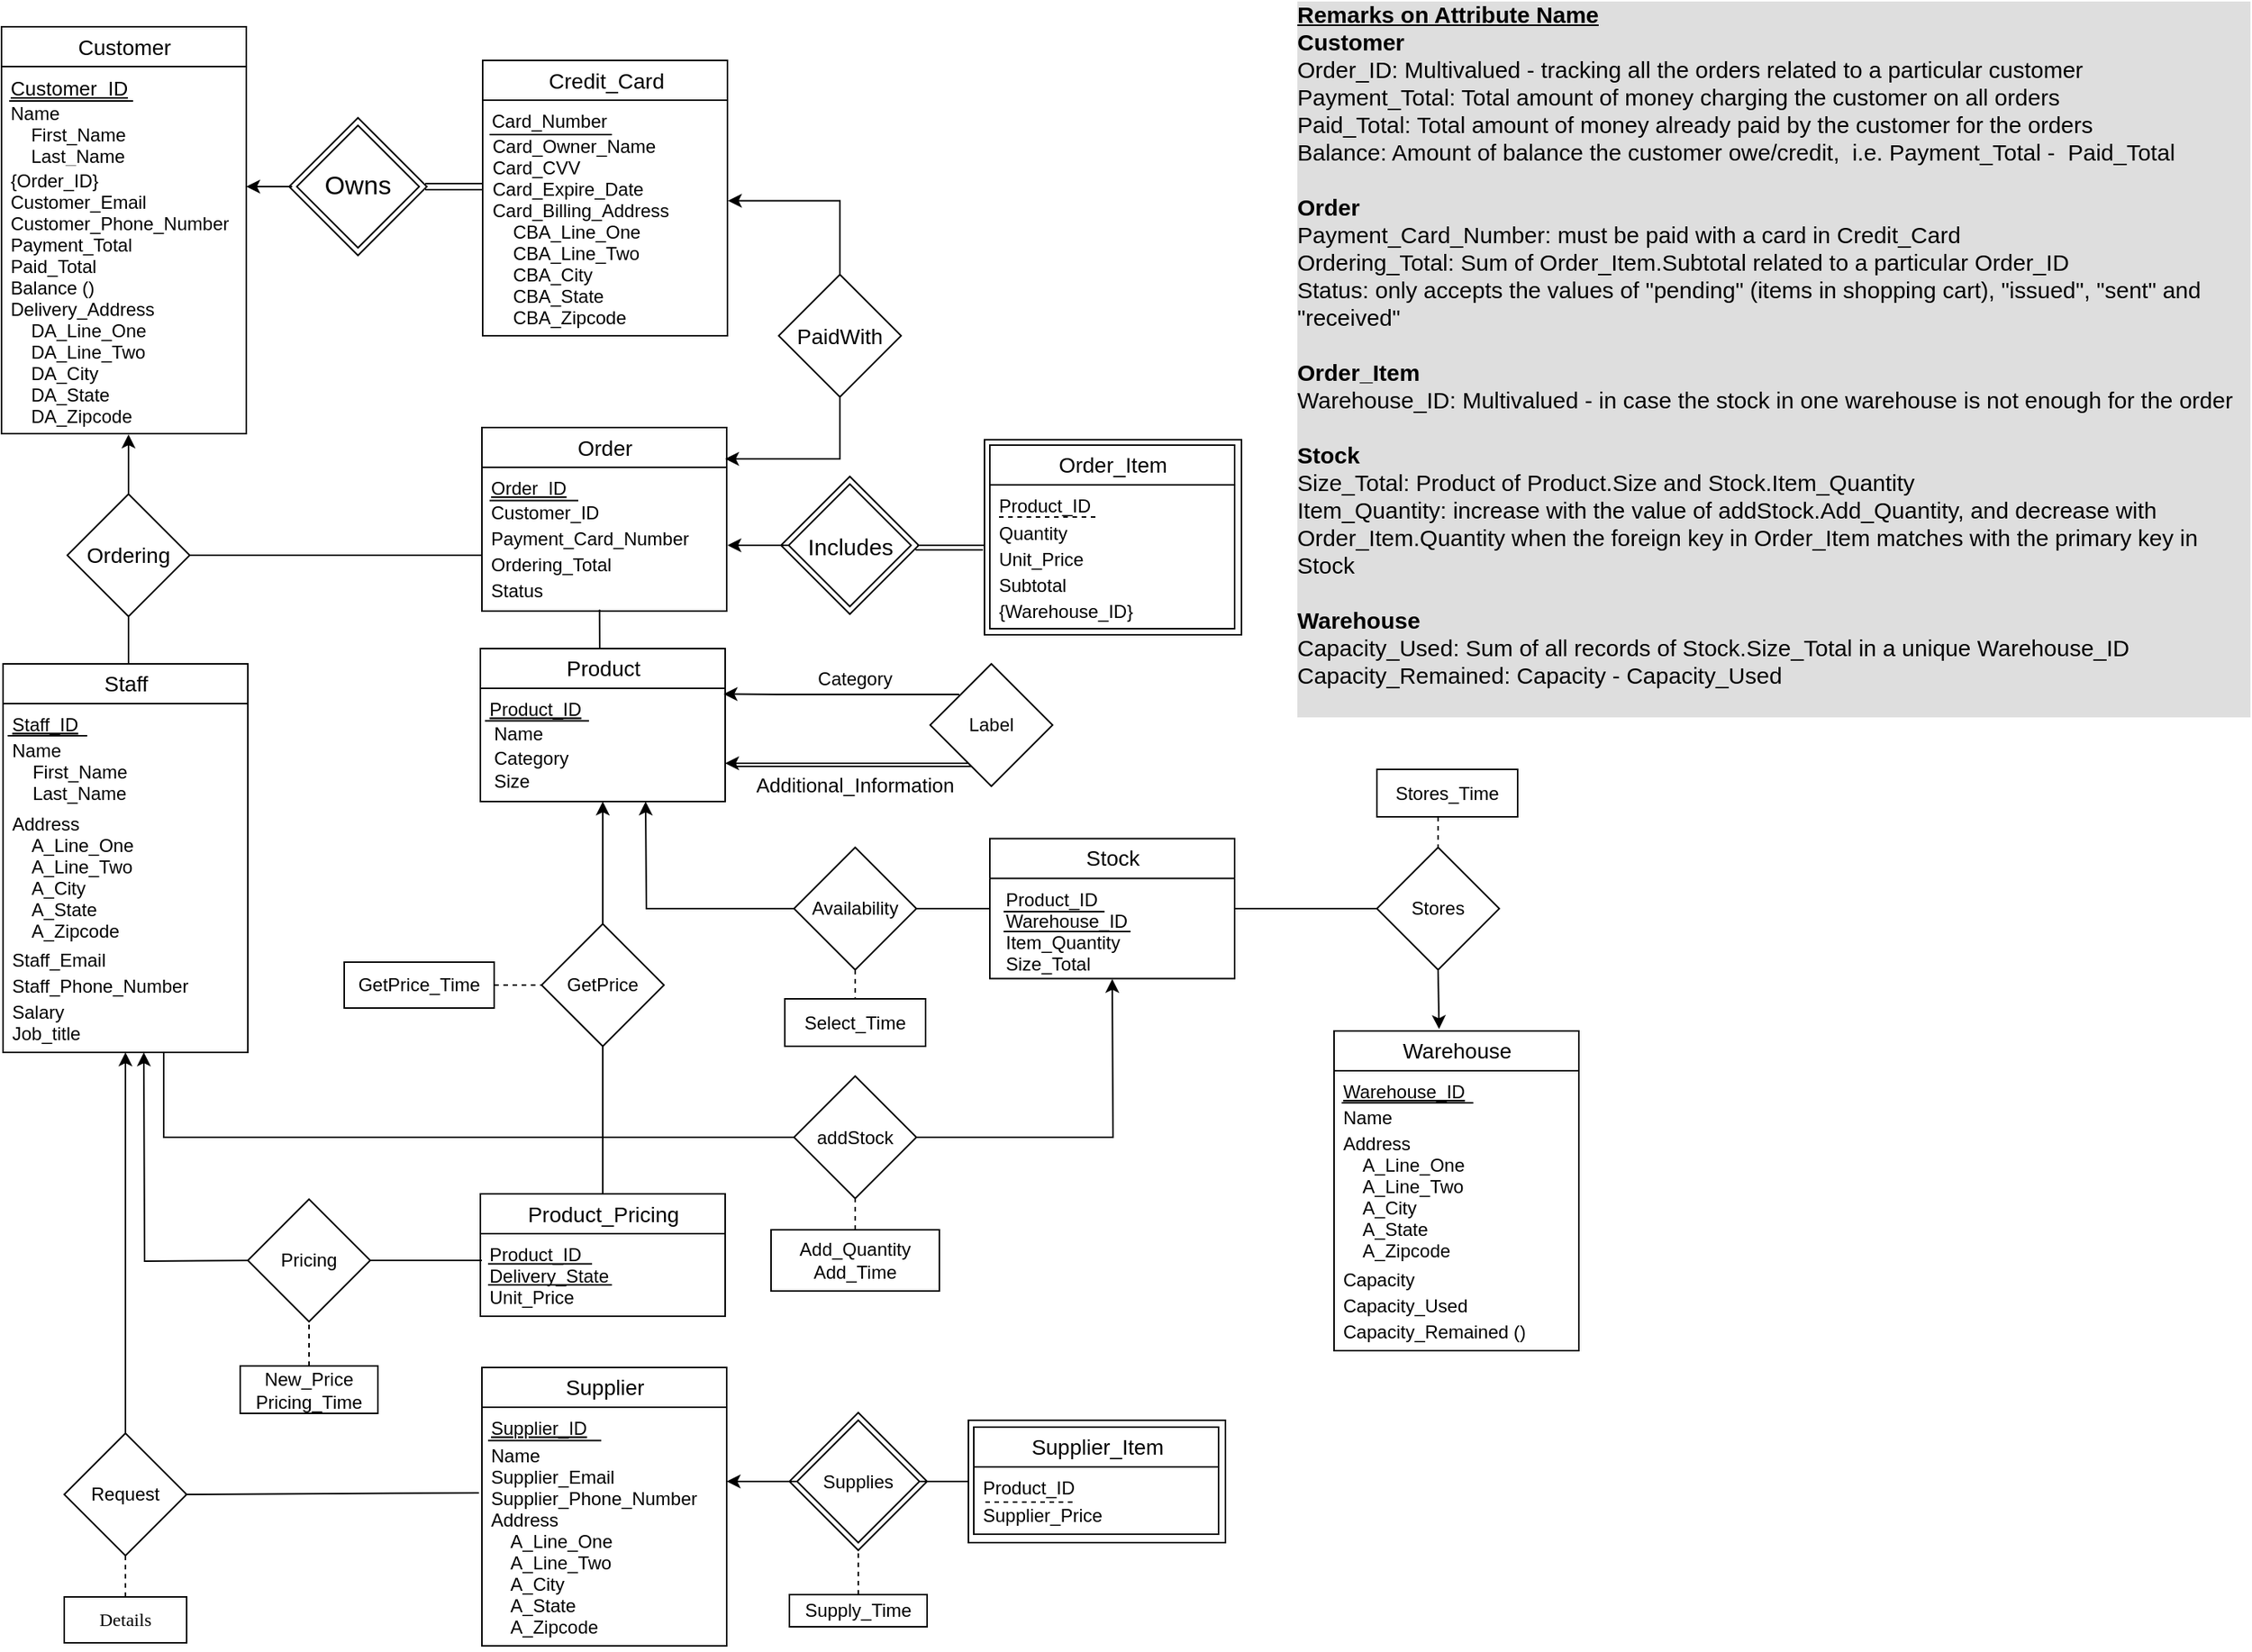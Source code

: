 <mxfile version="13.1.8" type="device"><diagram id="dsKVr5tf_cZGVUpMoiFe" name="Page-1"><mxGraphModel dx="853" dy="544" grid="1" gridSize="10" guides="1" tooltips="1" connect="1" arrows="1" fold="1" page="1" pageScale="1" pageWidth="827" pageHeight="1169" math="0" shadow="0"><root><mxCell id="8yMp3e6kBateNFP0PvqR-0"/><mxCell id="8yMp3e6kBateNFP0PvqR-1" parent="8yMp3e6kBateNFP0PvqR-0"/><mxCell id="K7BHNKGHmMoZmcHDRNSR-34" value="" style="edgeStyle=orthogonalEdgeStyle;rounded=0;orthogonalLoop=1;jettySize=auto;html=1;startArrow=none;startFill=0;endArrow=none;endFill=0;fontSize=13;fontColor=#000000;" parent="8yMp3e6kBateNFP0PvqR-1" source="WRQ4lNMP2vpnJhaoZGz1-60" target="WRQ4lNMP2vpnJhaoZGz1-59" edge="1"><mxGeometry relative="1" as="geometry"/></mxCell><mxCell id="98txHaTrjVdRc5BkQR00-5" style="edgeStyle=orthogonalEdgeStyle;rounded=0;orthogonalLoop=1;jettySize=auto;html=1;exitX=0;exitY=0.5;exitDx=0;exitDy=0;endArrow=classic;endFill=1;" parent="8yMp3e6kBateNFP0PvqR-1" source="WRQ4lNMP2vpnJhaoZGz1-59" edge="1"><mxGeometry relative="1" as="geometry"><mxPoint x="478" y="540" as="targetPoint"/></mxGeometry></mxCell><mxCell id="WRQ4lNMP2vpnJhaoZGz1-46" value="" style="rhombus;whiteSpace=wrap;html=1;" parent="8yMp3e6kBateNFP0PvqR-1" vertex="1"><mxGeometry x="566.5" y="327.5" width="90" height="90" as="geometry"/></mxCell><mxCell id="J3QDzepKnIw4Qtp_B2LZ-5" value="" style="rhombus;whiteSpace=wrap;html=1;" parent="8yMp3e6kBateNFP0PvqR-1" vertex="1"><mxGeometry x="245" y="93" width="90" height="90" as="geometry"/></mxCell><mxCell id="J3QDzepKnIw4Qtp_B2LZ-2" value="" style="edgeStyle=orthogonalEdgeStyle;rounded=0;orthogonalLoop=1;jettySize=auto;html=1;endArrow=none;endFill=0;entryX=1;entryY=0.5;entryDx=0;entryDy=0;shape=link;" parent="8yMp3e6kBateNFP0PvqR-1" edge="1"><mxGeometry relative="1" as="geometry"><mxPoint x="371" y="138" as="sourcePoint"/><mxPoint x="334" y="138" as="targetPoint"/></mxGeometry></mxCell><mxCell id="98txHaTrjVdRc5BkQR00-2" style="edgeStyle=orthogonalEdgeStyle;rounded=0;orthogonalLoop=1;jettySize=auto;html=1;exitX=0;exitY=0.5;exitDx=0;exitDy=0;" parent="8yMp3e6kBateNFP0PvqR-1" edge="1"><mxGeometry relative="1" as="geometry"><mxPoint x="217" y="138" as="targetPoint"/><mxPoint x="247" y="138" as="sourcePoint"/></mxGeometry></mxCell><mxCell id="J3QDzepKnIw4Qtp_B2LZ-3" value="&lt;font style=&quot;font-size: 17px&quot;&gt;Owns&lt;/font&gt;" style="rhombus;whiteSpace=wrap;html=1;" parent="8yMp3e6kBateNFP0PvqR-1" vertex="1"><mxGeometry x="250" y="98" width="80" height="80" as="geometry"/></mxCell><mxCell id="WRQ4lNMP2vpnJhaoZGz1-18" value="Order" style="swimlane;fontStyle=0;childLayout=stackLayout;horizontal=1;startSize=26;horizontalStack=0;resizeParent=1;resizeParentMax=0;resizeLast=0;collapsible=1;marginBottom=0;align=center;fontSize=14;rounded=0;shadow=0;comic=0;strokeWidth=1;html=1;" parent="8yMp3e6kBateNFP0PvqR-1" vertex="1"><mxGeometry x="371" y="295.5" width="160" height="120" as="geometry"><mxRectangle x="380" y="20" width="110" height="26" as="alternateBounds"/></mxGeometry></mxCell><mxCell id="WRQ4lNMP2vpnJhaoZGz1-19" value="Order_ID" style="text;strokeColor=none;fillColor=none;spacingLeft=4;spacingRight=4;overflow=hidden;rotatable=0;points=[[0,0.5],[1,0.5]];portConstraint=eastwest;fontSize=12;fontStyle=4" parent="WRQ4lNMP2vpnJhaoZGz1-18" vertex="1"><mxGeometry y="26" width="160" height="16" as="geometry"/></mxCell><mxCell id="WRQ4lNMP2vpnJhaoZGz1-21" value="Customer_ID" style="text;strokeColor=none;fillColor=none;spacingLeft=4;spacingRight=4;overflow=hidden;rotatable=0;points=[[0,0.5],[1,0.5]];portConstraint=eastwest;fontSize=12;" parent="WRQ4lNMP2vpnJhaoZGz1-18" vertex="1"><mxGeometry y="42" width="160" height="17" as="geometry"/></mxCell><mxCell id="K7BHNKGHmMoZmcHDRNSR-96" value="" style="endArrow=none;html=1;" parent="WRQ4lNMP2vpnJhaoZGz1-18" edge="1"><mxGeometry width="50" height="50" relative="1" as="geometry"><mxPoint x="5" y="47.79" as="sourcePoint"/><mxPoint x="63" y="47.79" as="targetPoint"/></mxGeometry></mxCell><mxCell id="WRQ4lNMP2vpnJhaoZGz1-22" value="Payment_Card_Number" style="text;strokeColor=none;fillColor=none;spacingLeft=4;spacingRight=4;overflow=hidden;rotatable=0;points=[[0,0.5],[1,0.5]];portConstraint=eastwest;fontSize=12;" parent="WRQ4lNMP2vpnJhaoZGz1-18" vertex="1"><mxGeometry y="59" width="160" height="17" as="geometry"/></mxCell><mxCell id="WRQ4lNMP2vpnJhaoZGz1-23" value="Ordering_Total" style="text;strokeColor=none;fillColor=none;spacingLeft=4;spacingRight=4;overflow=hidden;rotatable=0;points=[[0,0.5],[1,0.5]];portConstraint=eastwest;fontSize=12;" parent="WRQ4lNMP2vpnJhaoZGz1-18" vertex="1"><mxGeometry y="76" width="160" height="17" as="geometry"/></mxCell><mxCell id="WRQ4lNMP2vpnJhaoZGz1-35" value="Status" style="text;strokeColor=none;fillColor=none;spacingLeft=4;spacingRight=4;overflow=hidden;rotatable=0;points=[[0,0.5],[1,0.5]];portConstraint=eastwest;fontSize=12;" parent="WRQ4lNMP2vpnJhaoZGz1-18" vertex="1"><mxGeometry y="93" width="160" height="27" as="geometry"/></mxCell><mxCell id="WRQ4lNMP2vpnJhaoZGz1-36" value="" style="whiteSpace=wrap;html=1;rounded=0;shadow=0;comic=0;strokeWidth=1;fontFamily=Verdana;align=left;" parent="8yMp3e6kBateNFP0PvqR-1" vertex="1"><mxGeometry x="699.5" y="303.5" width="168" height="127.5" as="geometry"/></mxCell><mxCell id="WRQ4lNMP2vpnJhaoZGz1-37" value="" style="edgeStyle=orthogonalEdgeStyle;rounded=0;orthogonalLoop=1;jettySize=auto;html=1;endArrow=none;endFill=0;entryX=1;entryY=0.5;entryDx=0;entryDy=0;" parent="8yMp3e6kBateNFP0PvqR-1" edge="1"><mxGeometry relative="1" as="geometry"><mxPoint x="699.5" y="372.5" as="sourcePoint"/><mxPoint x="655.5" y="372.5" as="targetPoint"/></mxGeometry></mxCell><mxCell id="WRQ4lNMP2vpnJhaoZGz1-44" value="" style="edgeStyle=orthogonalEdgeStyle;rounded=0;orthogonalLoop=1;jettySize=auto;html=1;endArrow=classic;endFill=1;" parent="8yMp3e6kBateNFP0PvqR-1" source="WRQ4lNMP2vpnJhaoZGz1-45" edge="1"><mxGeometry relative="1" as="geometry"><mxPoint x="531.5" y="372.5" as="targetPoint"/><Array as="points"><mxPoint x="541.5" y="372.5"/><mxPoint x="541.5" y="372.5"/></Array></mxGeometry></mxCell><mxCell id="WRQ4lNMP2vpnJhaoZGz1-45" value="&lt;font style=&quot;font-size: 15px&quot;&gt;Includes&lt;/font&gt;" style="rhombus;whiteSpace=wrap;html=1;" parent="8yMp3e6kBateNFP0PvqR-1" vertex="1"><mxGeometry x="571.5" y="332.5" width="80" height="80" as="geometry"/></mxCell><mxCell id="WRQ4lNMP2vpnJhaoZGz1-38" value="Order_Item" style="swimlane;fontStyle=0;childLayout=stackLayout;horizontal=1;startSize=26;horizontalStack=0;resizeParent=1;resizeParentMax=0;resizeLast=0;collapsible=1;marginBottom=0;align=center;fontSize=14;rounded=0;shadow=0;comic=0;strokeWidth=1;html=1;" parent="8yMp3e6kBateNFP0PvqR-1" vertex="1"><mxGeometry x="703" y="307" width="160" height="120" as="geometry"><mxRectangle x="380" y="20" width="110" height="26" as="alternateBounds"/></mxGeometry></mxCell><mxCell id="WRQ4lNMP2vpnJhaoZGz1-39" value="Product_ID" style="text;strokeColor=none;fillColor=none;spacingLeft=4;spacingRight=4;overflow=hidden;rotatable=0;points=[[0,0.5],[1,0.5]];portConstraint=eastwest;fontSize=12;" parent="WRQ4lNMP2vpnJhaoZGz1-38" vertex="1"><mxGeometry y="26" width="160" height="18" as="geometry"/></mxCell><mxCell id="WRQ4lNMP2vpnJhaoZGz1-40" value="" style="endArrow=none;dashed=1;html=1;" parent="WRQ4lNMP2vpnJhaoZGz1-38" edge="1"><mxGeometry width="50" height="50" relative="1" as="geometry"><mxPoint x="6" y="47" as="sourcePoint"/><mxPoint x="71" y="47" as="targetPoint"/></mxGeometry></mxCell><mxCell id="WRQ4lNMP2vpnJhaoZGz1-41" value="Quantity" style="text;strokeColor=none;fillColor=none;spacingLeft=4;spacingRight=4;overflow=hidden;rotatable=0;points=[[0,0.5],[1,0.5]];portConstraint=eastwest;fontSize=12;" parent="WRQ4lNMP2vpnJhaoZGz1-38" vertex="1"><mxGeometry y="44" width="160" height="17" as="geometry"/></mxCell><mxCell id="WRQ4lNMP2vpnJhaoZGz1-42" value="Unit_Price" style="text;strokeColor=none;fillColor=none;spacingLeft=4;spacingRight=4;overflow=hidden;rotatable=0;points=[[0,0.5],[1,0.5]];portConstraint=eastwest;fontSize=12;" parent="WRQ4lNMP2vpnJhaoZGz1-38" vertex="1"><mxGeometry y="61" width="160" height="17" as="geometry"/></mxCell><mxCell id="WRQ4lNMP2vpnJhaoZGz1-47" value="Subtotal" style="text;strokeColor=none;fillColor=none;spacingLeft=4;spacingRight=4;overflow=hidden;rotatable=0;points=[[0,0.5],[1,0.5]];portConstraint=eastwest;fontSize=12;" parent="WRQ4lNMP2vpnJhaoZGz1-38" vertex="1"><mxGeometry y="78" width="160" height="17" as="geometry"/></mxCell><mxCell id="WRQ4lNMP2vpnJhaoZGz1-43" value="{Warehouse_ID}&#10;" style="text;strokeColor=none;fillColor=none;spacingLeft=4;spacingRight=4;overflow=hidden;rotatable=0;points=[[0,0.5],[1,0.5]];portConstraint=eastwest;fontSize=12;" parent="WRQ4lNMP2vpnJhaoZGz1-38" vertex="1"><mxGeometry y="95" width="160" height="25" as="geometry"/></mxCell><mxCell id="98txHaTrjVdRc5BkQR00-28" style="edgeStyle=orthogonalEdgeStyle;rounded=0;orthogonalLoop=1;jettySize=auto;html=1;exitX=0.5;exitY=1;exitDx=0;exitDy=0;entryX=0.5;entryY=0;entryDx=0;entryDy=0;dashed=1;startArrow=none;startFill=0;endArrow=none;endFill=0;" parent="8yMp3e6kBateNFP0PvqR-1" source="WRQ4lNMP2vpnJhaoZGz1-59" target="98txHaTrjVdRc5BkQR00-27" edge="1"><mxGeometry relative="1" as="geometry"/></mxCell><mxCell id="WRQ4lNMP2vpnJhaoZGz1-59" value="Availability" style="rhombus;whiteSpace=wrap;html=1;" parent="8yMp3e6kBateNFP0PvqR-1" vertex="1"><mxGeometry x="575" y="570" width="80" height="80" as="geometry"/></mxCell><mxCell id="98txHaTrjVdRc5BkQR00-19" style="edgeStyle=orthogonalEdgeStyle;rounded=0;orthogonalLoop=1;jettySize=auto;html=1;exitX=0.5;exitY=1;exitDx=0;exitDy=0;entryX=0.429;entryY=-0.006;entryDx=0;entryDy=0;entryPerimeter=0;startArrow=none;startFill=0;endArrow=classic;endFill=1;" parent="8yMp3e6kBateNFP0PvqR-1" source="WRQ4lNMP2vpnJhaoZGz1-78" target="WRQ4lNMP2vpnJhaoZGz1-68" edge="1"><mxGeometry relative="1" as="geometry"/></mxCell><mxCell id="WRQ4lNMP2vpnJhaoZGz1-78" value="Stores" style="rhombus;whiteSpace=wrap;html=1;" parent="8yMp3e6kBateNFP0PvqR-1" vertex="1"><mxGeometry x="956" y="570" width="80" height="80" as="geometry"/></mxCell><mxCell id="J3QDzepKnIw4Qtp_B2LZ-12" value="Customer" style="swimlane;fontStyle=0;childLayout=stackLayout;horizontal=1;startSize=26;horizontalStack=0;resizeParent=1;resizeParentMax=0;resizeLast=0;collapsible=1;marginBottom=0;align=center;fontSize=14;rounded=0;shadow=0;comic=0;strokeWidth=1;html=1;" parent="8yMp3e6kBateNFP0PvqR-1" vertex="1"><mxGeometry x="57" y="33.5" width="160" height="266" as="geometry"/></mxCell><mxCell id="J3QDzepKnIw4Qtp_B2LZ-13" value="Customer_ID" style="text;strokeColor=none;fillColor=none;spacingLeft=4;spacingRight=4;overflow=hidden;rotatable=0;points=[[0,0.5],[1,0.5]];portConstraint=eastwest;fontSize=13;fontStyle=4" parent="J3QDzepKnIw4Qtp_B2LZ-12" vertex="1"><mxGeometry y="26" width="160" height="17" as="geometry"/></mxCell><mxCell id="K7BHNKGHmMoZmcHDRNSR-91" value="" style="endArrow=none;html=1;" parent="J3QDzepKnIw4Qtp_B2LZ-12" edge="1"><mxGeometry width="50" height="50" relative="1" as="geometry"><mxPoint x="5" y="48.5" as="sourcePoint"/><mxPoint x="86" y="48.5" as="targetPoint"/></mxGeometry></mxCell><mxCell id="J3QDzepKnIw4Qtp_B2LZ-14" value="Name&#10;    First_Name&#10;    Last_Name&#10;" style="text;strokeColor=none;fillColor=none;spacingLeft=4;spacingRight=4;overflow=hidden;rotatable=0;points=[[0,0.5],[1,0.5]];portConstraint=eastwest;fontSize=12;" parent="J3QDzepKnIw4Qtp_B2LZ-12" vertex="1"><mxGeometry y="43" width="160" height="44" as="geometry"/></mxCell><mxCell id="WRQ4lNMP2vpnJhaoZGz1-33" value="{Order_ID}&#10;Customer_Email&#10;Customer_Phone_Number&#10;Payment_Total&#10;Paid_Total&#10;Balance ()&#10;Delivery_Address&#10;    DA_Line_One&#10;    DA_Line_Two&#10;    DA_City&#10;    DA_State&#10;    DA_Zipcode" style="text;strokeColor=none;fillColor=none;spacingLeft=4;spacingRight=4;overflow=hidden;rotatable=0;points=[[0,0.5],[1,0.5]];portConstraint=eastwest;fontSize=12;" parent="J3QDzepKnIw4Qtp_B2LZ-12" vertex="1"><mxGeometry y="87" width="160" height="179" as="geometry"/></mxCell><mxCell id="WRQ4lNMP2vpnJhaoZGz1-0" value="Credit_Card" style="swimlane;fontStyle=0;childLayout=stackLayout;horizontal=1;startSize=26;horizontalStack=0;resizeParent=1;resizeParentMax=0;resizeLast=0;collapsible=1;marginBottom=0;align=center;fontSize=14;rounded=0;shadow=0;comic=0;strokeWidth=1;html=1;" parent="8yMp3e6kBateNFP0PvqR-1" vertex="1"><mxGeometry x="371.5" y="55.5" width="160" height="180" as="geometry"><mxRectangle x="380" y="20" width="110" height="26" as="alternateBounds"/></mxGeometry></mxCell><mxCell id="WRQ4lNMP2vpnJhaoZGz1-1" value="Card_Number" style="text;strokeColor=none;fillColor=none;spacingLeft=4;spacingRight=4;overflow=hidden;rotatable=0;points=[[0,0.5],[1,0.5]];portConstraint=eastwest;fontSize=12;" parent="WRQ4lNMP2vpnJhaoZGz1-0" vertex="1"><mxGeometry y="26" width="160" height="154" as="geometry"/></mxCell><mxCell id="WRQ4lNMP2vpnJhaoZGz1-86" value="" style="rhombus;whiteSpace=wrap;html=1;" parent="8yMp3e6kBateNFP0PvqR-1" vertex="1"><mxGeometry x="572" y="939.5" width="90" height="90" as="geometry"/></mxCell><mxCell id="WRQ4lNMP2vpnJhaoZGz1-87" value="" style="whiteSpace=wrap;html=1;rounded=0;shadow=0;comic=0;strokeWidth=1;fontFamily=Verdana;align=left;" parent="8yMp3e6kBateNFP0PvqR-1" vertex="1"><mxGeometry x="689" y="944.5" width="168" height="80" as="geometry"/></mxCell><mxCell id="WRQ4lNMP2vpnJhaoZGz1-89" value="" style="edgeStyle=orthogonalEdgeStyle;rounded=0;orthogonalLoop=1;jettySize=auto;html=1;endArrow=classic;endFill=1;" parent="8yMp3e6kBateNFP0PvqR-1" source="WRQ4lNMP2vpnJhaoZGz1-90" edge="1"><mxGeometry relative="1" as="geometry"><mxPoint x="531" y="984.5" as="targetPoint"/><Array as="points"><mxPoint x="541" y="984.5"/><mxPoint x="541" y="984.5"/></Array></mxGeometry></mxCell><mxCell id="K7BHNKGHmMoZmcHDRNSR-73" style="edgeStyle=orthogonalEdgeStyle;rounded=0;orthogonalLoop=1;jettySize=auto;html=1;exitX=1;exitY=0.5;exitDx=0;exitDy=0;entryX=0;entryY=0.5;entryDx=0;entryDy=0;startArrow=none;startFill=0;endArrow=none;endFill=0;fontSize=13;fontColor=#000000;" parent="8yMp3e6kBateNFP0PvqR-1" source="WRQ4lNMP2vpnJhaoZGz1-90" target="WRQ4lNMP2vpnJhaoZGz1-87" edge="1"><mxGeometry relative="1" as="geometry"/></mxCell><mxCell id="WRQ4lNMP2vpnJhaoZGz1-90" value="Supplies" style="rhombus;whiteSpace=wrap;html=1;" parent="8yMp3e6kBateNFP0PvqR-1" vertex="1"><mxGeometry x="577" y="944.5" width="80" height="80" as="geometry"/></mxCell><mxCell id="WRQ4lNMP2vpnJhaoZGz1-80" value="Supplier" style="swimlane;fontStyle=0;childLayout=stackLayout;horizontal=1;startSize=26;horizontalStack=0;resizeParent=1;resizeParentMax=0;resizeLast=0;collapsible=1;marginBottom=0;align=center;fontSize=14;rounded=0;shadow=0;comic=0;strokeWidth=1;html=1;" parent="8yMp3e6kBateNFP0PvqR-1" vertex="1"><mxGeometry x="371" y="910" width="160" height="182" as="geometry"/></mxCell><mxCell id="WRQ4lNMP2vpnJhaoZGz1-81" value="Supplier_ID" style="text;strokeColor=none;fillColor=none;spacingLeft=4;spacingRight=4;overflow=hidden;rotatable=0;points=[[0,0.5],[1,0.5]];portConstraint=eastwest;fontSize=12;fontStyle=4;fontColor=#000000;" parent="WRQ4lNMP2vpnJhaoZGz1-80" vertex="1"><mxGeometry y="26" width="160" height="18" as="geometry"/></mxCell><mxCell id="K7BHNKGHmMoZmcHDRNSR-98" value="" style="endArrow=none;html=1;" parent="WRQ4lNMP2vpnJhaoZGz1-80" edge="1"><mxGeometry width="50" height="50" relative="1" as="geometry"><mxPoint x="4" y="47.79" as="sourcePoint"/><mxPoint x="78" y="47.79" as="targetPoint"/></mxGeometry></mxCell><mxCell id="WRQ4lNMP2vpnJhaoZGz1-82" value="Name" style="text;strokeColor=none;fillColor=none;spacingLeft=4;spacingRight=4;overflow=hidden;rotatable=0;points=[[0,0.5],[1,0.5]];portConstraint=eastwest;fontSize=12;" parent="WRQ4lNMP2vpnJhaoZGz1-80" vertex="1"><mxGeometry y="44" width="160" height="14" as="geometry"/></mxCell><mxCell id="WRQ4lNMP2vpnJhaoZGz1-83" value="Supplier_Email&#10;Supplier_Phone_Number&#10;Address&#10;    A_Line_One&#10;    A_Line_Two&#10;    A_City&#10;    A_State&#10;    A_Zipcode" style="text;strokeColor=none;fillColor=none;spacingLeft=4;spacingRight=4;overflow=hidden;rotatable=0;points=[[0,0.5],[1,0.5]];portConstraint=eastwest;fontSize=12;" parent="WRQ4lNMP2vpnJhaoZGz1-80" vertex="1"><mxGeometry y="58" width="160" height="124" as="geometry"/></mxCell><mxCell id="WRQ4lNMP2vpnJhaoZGz1-113" value="Request" style="rhombus;whiteSpace=wrap;html=1;" parent="8yMp3e6kBateNFP0PvqR-1" vertex="1"><mxGeometry x="98" y="953" width="80" height="80" as="geometry"/></mxCell><mxCell id="WRQ4lNMP2vpnJhaoZGz1-114" value="" style="endArrow=none;dashed=1;html=1;fontFamily=Verdana;exitX=0.5;exitY=0;exitDx=0;exitDy=0;" parent="8yMp3e6kBateNFP0PvqR-1" source="WRQ4lNMP2vpnJhaoZGz1-115" edge="1"><mxGeometry width="50" height="50" relative="1" as="geometry"><mxPoint x="138" y="1070" as="sourcePoint"/><mxPoint x="138" y="1033" as="targetPoint"/></mxGeometry></mxCell><mxCell id="WRQ4lNMP2vpnJhaoZGz1-115" value="Details" style="rounded=0;whiteSpace=wrap;html=1;shadow=0;comic=0;strokeWidth=1;fontFamily=Verdana;align=center;" parent="8yMp3e6kBateNFP0PvqR-1" vertex="1"><mxGeometry x="98" y="1060" width="80" height="30" as="geometry"/></mxCell><mxCell id="WRQ4lNMP2vpnJhaoZGz1-142" value="" style="edgeStyle=orthogonalEdgeStyle;rounded=0;orthogonalLoop=1;jettySize=auto;html=1;startArrow=none;startFill=0;endArrow=none;endFill=0;fontFamily=Verdana;" parent="8yMp3e6kBateNFP0PvqR-1" edge="1"><mxGeometry relative="1" as="geometry"><mxPoint x="448" y="460" as="sourcePoint"/><mxPoint x="447.88" y="414.5" as="targetPoint"/><Array as="points"><mxPoint x="448" y="442"/></Array></mxGeometry></mxCell><mxCell id="WRQ4lNMP2vpnJhaoZGz1-145" value="" style="edgeStyle=orthogonalEdgeStyle;rounded=0;orthogonalLoop=1;jettySize=auto;html=1;endArrow=none;endFill=0;entryX=1;entryY=0.5;entryDx=0;entryDy=0;" parent="8yMp3e6kBateNFP0PvqR-1" edge="1"><mxGeometry relative="1" as="geometry"><mxPoint x="698.5" y="375.5" as="sourcePoint"/><mxPoint x="654.5" y="375.5" as="targetPoint"/></mxGeometry></mxCell><mxCell id="K7BHNKGHmMoZmcHDRNSR-79" style="edgeStyle=orthogonalEdgeStyle;rounded=0;orthogonalLoop=1;jettySize=auto;html=1;exitX=0;exitY=0;exitDx=0;exitDy=0;entryX=1.016;entryY=0.155;entryDx=0;entryDy=0;entryPerimeter=0;startArrow=none;startFill=0;endArrow=classic;endFill=1;fontSize=13;fontColor=#000000;" parent="8yMp3e6kBateNFP0PvqR-1" edge="1"><mxGeometry relative="1" as="geometry"><mxPoint x="683" y="470" as="sourcePoint"/><mxPoint x="529" y="469.72" as="targetPoint"/><Array as="points"><mxPoint x="570" y="470"/><mxPoint x="570" y="470"/></Array></mxGeometry></mxCell><mxCell id="K7BHNKGHmMoZmcHDRNSR-80" style="edgeStyle=orthogonalEdgeStyle;rounded=0;orthogonalLoop=1;jettySize=auto;html=1;exitX=0;exitY=1;exitDx=0;exitDy=0;entryX=1;entryY=0.5;entryDx=0;entryDy=0;startArrow=none;startFill=0;endArrow=classic;endFill=1;fontSize=13;fontColor=#000000;" parent="8yMp3e6kBateNFP0PvqR-1" source="jaxtRB-_NZrLmcpz9Zk0-16" target="K7BHNKGHmMoZmcHDRNSR-55" edge="1"><mxGeometry relative="1" as="geometry"><Array as="points"><mxPoint x="690" y="515"/></Array></mxGeometry></mxCell><mxCell id="9i8of32P8VTuhEcQCgDb-11" style="edgeStyle=orthogonalEdgeStyle;rounded=0;orthogonalLoop=1;jettySize=auto;html=1;exitX=0;exitY=0.5;exitDx=0;exitDy=0;entryX=0.563;entryY=1;entryDx=0;entryDy=0;entryPerimeter=0;endArrow=classic;endFill=1;startArrow=none;startFill=0;" parent="8yMp3e6kBateNFP0PvqR-1" edge="1"><mxGeometry relative="1" as="geometry"><mxPoint x="223.0" y="840" as="sourcePoint"/><mxPoint x="150" y="704" as="targetPoint"/></mxGeometry></mxCell><mxCell id="SBInSRfp2buzQ4nA8DWr-20" value="Pricing" style="rhombus;whiteSpace=wrap;html=1;align=center;" parent="8yMp3e6kBateNFP0PvqR-1" vertex="1"><mxGeometry x="218" y="800" width="80" height="80" as="geometry"/></mxCell><mxCell id="K7BHNKGHmMoZmcHDRNSR-58" style="edgeStyle=orthogonalEdgeStyle;rounded=0;orthogonalLoop=1;jettySize=auto;html=1;exitX=0.5;exitY=0;exitDx=0;exitDy=0;entryX=0.5;entryY=1;entryDx=0;entryDy=0;startArrow=none;startFill=0;endArrow=classic;endFill=1;fontSize=13;fontColor=#000000;" parent="8yMp3e6kBateNFP0PvqR-1" source="SBInSRfp2buzQ4nA8DWr-39" target="K7BHNKGHmMoZmcHDRNSR-55" edge="1"><mxGeometry relative="1" as="geometry"/></mxCell><mxCell id="SBInSRfp2buzQ4nA8DWr-39" value="GetPrice" style="rhombus;whiteSpace=wrap;html=1;align=center;" parent="8yMp3e6kBateNFP0PvqR-1" vertex="1"><mxGeometry x="410" y="620" width="80" height="80" as="geometry"/></mxCell><mxCell id="K7BHNKGHmMoZmcHDRNSR-61" style="edgeStyle=orthogonalEdgeStyle;rounded=0;orthogonalLoop=1;jettySize=auto;html=1;exitX=0.5;exitY=0;exitDx=0;exitDy=0;entryX=0.5;entryY=1;entryDx=0;entryDy=0;startArrow=none;startFill=0;endArrow=none;endFill=0;fontSize=13;fontColor=#000000;" parent="8yMp3e6kBateNFP0PvqR-1" source="SBInSRfp2buzQ4nA8DWr-32" target="SBInSRfp2buzQ4nA8DWr-39" edge="1"><mxGeometry relative="1" as="geometry"/></mxCell><mxCell id="9i8of32P8VTuhEcQCgDb-12" style="edgeStyle=orthogonalEdgeStyle;rounded=0;orthogonalLoop=1;jettySize=auto;html=1;entryX=0.625;entryY=1;entryDx=0;entryDy=0;entryPerimeter=0;endArrow=none;endFill=0;" parent="8yMp3e6kBateNFP0PvqR-1" edge="1"><mxGeometry relative="1" as="geometry"><Array as="points"><mxPoint x="163" y="759"/></Array><mxPoint x="580" y="759.5" as="sourcePoint"/><mxPoint x="163.0" y="704" as="targetPoint"/></mxGeometry></mxCell><mxCell id="K7BHNKGHmMoZmcHDRNSR-63" style="edgeStyle=orthogonalEdgeStyle;rounded=0;orthogonalLoop=1;jettySize=auto;html=1;exitX=1;exitY=0.5;exitDx=0;exitDy=0;startArrow=none;startFill=0;endArrow=classic;endFill=1;fontSize=13;fontColor=#000000;entryX=0.5;entryY=1;entryDx=0;entryDy=0;" parent="8yMp3e6kBateNFP0PvqR-1" source="SBInSRfp2buzQ4nA8DWr-64" edge="1"><mxGeometry relative="1" as="geometry"><mxPoint x="783.0" y="656" as="targetPoint"/></mxGeometry></mxCell><mxCell id="SBInSRfp2buzQ4nA8DWr-64" value="addStock" style="rhombus;whiteSpace=wrap;html=1;align=center;" parent="8yMp3e6kBateNFP0PvqR-1" vertex="1"><mxGeometry x="575" y="719.5" width="80" height="80" as="geometry"/></mxCell><mxCell id="9i8of32P8VTuhEcQCgDb-0" value="Staff" style="swimlane;fontStyle=0;childLayout=stackLayout;horizontal=1;startSize=26;horizontalStack=0;resizeParent=1;resizeParentMax=0;resizeLast=0;collapsible=1;marginBottom=0;align=center;fontSize=14;rounded=0;shadow=0;comic=0;strokeWidth=1;html=1;" parent="8yMp3e6kBateNFP0PvqR-1" vertex="1"><mxGeometry x="58" y="450" width="160" height="254" as="geometry"/></mxCell><mxCell id="9i8of32P8VTuhEcQCgDb-1" value="Staff_ID" style="text;strokeColor=none;fillColor=none;spacingLeft=4;spacingRight=4;overflow=hidden;rotatable=0;points=[[0,0.5],[1,0.5]];portConstraint=eastwest;fontSize=12;fontStyle=4" parent="9i8of32P8VTuhEcQCgDb-0" vertex="1"><mxGeometry y="26" width="160" height="17" as="geometry"/></mxCell><mxCell id="K7BHNKGHmMoZmcHDRNSR-90" value="" style="endArrow=none;html=1;" parent="9i8of32P8VTuhEcQCgDb-0" edge="1"><mxGeometry width="50" height="50" relative="1" as="geometry"><mxPoint x="3" y="47" as="sourcePoint"/><mxPoint x="55" y="47" as="targetPoint"/></mxGeometry></mxCell><mxCell id="9i8of32P8VTuhEcQCgDb-2" value="Name&#10;    First_Name&#10;    Last_Name&#10;" style="text;strokeColor=none;fillColor=none;spacingLeft=4;spacingRight=4;overflow=hidden;rotatable=0;points=[[0,0.5],[1,0.5]];portConstraint=eastwest;fontSize=12;" parent="9i8of32P8VTuhEcQCgDb-0" vertex="1"><mxGeometry y="43" width="160" height="48" as="geometry"/></mxCell><mxCell id="9i8of32P8VTuhEcQCgDb-3" value="Address&#10;    A_Line_One&#10;    A_Line_Two&#10;    A_City&#10;    A_State&#10;    A_Zipcode" style="text;strokeColor=none;fillColor=none;spacingLeft=4;spacingRight=4;overflow=hidden;rotatable=0;points=[[0,0.5],[1,0.5]];portConstraint=eastwest;fontSize=12;" parent="9i8of32P8VTuhEcQCgDb-0" vertex="1"><mxGeometry y="91" width="160" height="89" as="geometry"/></mxCell><mxCell id="9i8of32P8VTuhEcQCgDb-5" value="Staff_Email" style="text;strokeColor=none;fillColor=none;spacingLeft=4;spacingRight=4;overflow=hidden;rotatable=0;points=[[0,0.5],[1,0.5]];portConstraint=eastwest;fontSize=12;" parent="9i8of32P8VTuhEcQCgDb-0" vertex="1"><mxGeometry y="180" width="160" height="17" as="geometry"/></mxCell><mxCell id="9i8of32P8VTuhEcQCgDb-6" value="Staff_Phone_Number" style="text;strokeColor=none;fillColor=none;spacingLeft=4;spacingRight=4;overflow=hidden;rotatable=0;points=[[0,0.5],[1,0.5]];portConstraint=eastwest;fontSize=12;" parent="9i8of32P8VTuhEcQCgDb-0" vertex="1"><mxGeometry y="197" width="160" height="17" as="geometry"/></mxCell><mxCell id="9i8of32P8VTuhEcQCgDb-7" value="Salary&#10;Job_title" style="text;strokeColor=none;fillColor=none;spacingLeft=4;spacingRight=4;overflow=hidden;rotatable=0;points=[[0,0.5],[1,0.5]];portConstraint=eastwest;fontSize=12;" parent="9i8of32P8VTuhEcQCgDb-0" vertex="1"><mxGeometry y="214" width="160" height="40" as="geometry"/></mxCell><mxCell id="9i8of32P8VTuhEcQCgDb-8" value="" style="endArrow=none;html=1;exitX=1;exitY=0.5;exitDx=0;exitDy=0;" parent="8yMp3e6kBateNFP0PvqR-1" edge="1"><mxGeometry width="50" height="50" relative="1" as="geometry"><mxPoint x="177" y="993" as="sourcePoint"/><mxPoint x="369" y="992" as="targetPoint"/></mxGeometry></mxCell><mxCell id="9i8of32P8VTuhEcQCgDb-10" value="" style="endArrow=classic;html=1;exitX=0.5;exitY=0;exitDx=0;exitDy=0;" parent="8yMp3e6kBateNFP0PvqR-1" source="WRQ4lNMP2vpnJhaoZGz1-113" target="9i8of32P8VTuhEcQCgDb-7" edge="1"><mxGeometry width="50" height="50" relative="1" as="geometry"><mxPoint x="338" y="890" as="sourcePoint"/><mxPoint x="388" y="840" as="targetPoint"/></mxGeometry></mxCell><mxCell id="9i8of32P8VTuhEcQCgDb-16" value="" style="endArrow=none;html=1;entryX=1;entryY=0.5;entryDx=0;entryDy=0;" parent="8yMp3e6kBateNFP0PvqR-1" target="SBInSRfp2buzQ4nA8DWr-20" edge="1"><mxGeometry width="50" height="50" relative="1" as="geometry"><mxPoint x="371" y="840" as="sourcePoint"/><mxPoint x="270" y="840" as="targetPoint"/></mxGeometry></mxCell><mxCell id="9i8of32P8VTuhEcQCgDb-18" value="Add_Quantity&lt;br&gt;Add_Time" style="rounded=0;whiteSpace=wrap;html=1;" parent="8yMp3e6kBateNFP0PvqR-1" vertex="1"><mxGeometry x="560" y="820" width="110" height="40" as="geometry"/></mxCell><mxCell id="9i8of32P8VTuhEcQCgDb-19" value="" style="endArrow=none;dashed=1;html=1;exitX=0.5;exitY=0;exitDx=0;exitDy=0;entryX=0.5;entryY=1;entryDx=0;entryDy=0;" parent="8yMp3e6kBateNFP0PvqR-1" source="9i8of32P8VTuhEcQCgDb-18" target="SBInSRfp2buzQ4nA8DWr-64" edge="1"><mxGeometry width="50" height="50" relative="1" as="geometry"><mxPoint x="595" y="690" as="sourcePoint"/><mxPoint x="645" y="640" as="targetPoint"/></mxGeometry></mxCell><mxCell id="9i8of32P8VTuhEcQCgDb-20" value="New_Price&lt;br&gt;Pricing_Time" style="rounded=0;whiteSpace=wrap;html=1;" parent="8yMp3e6kBateNFP0PvqR-1" vertex="1"><mxGeometry x="213" y="909" width="90" height="31" as="geometry"/></mxCell><mxCell id="9i8of32P8VTuhEcQCgDb-22" value="" style="endArrow=none;dashed=1;html=1;exitX=0.5;exitY=0;exitDx=0;exitDy=0;entryX=0.5;entryY=1;entryDx=0;entryDy=0;" parent="8yMp3e6kBateNFP0PvqR-1" source="9i8of32P8VTuhEcQCgDb-20" target="SBInSRfp2buzQ4nA8DWr-20" edge="1"><mxGeometry width="50" height="50" relative="1" as="geometry"><mxPoint x="148" y="920" as="sourcePoint"/><mxPoint x="198" y="870" as="targetPoint"/></mxGeometry></mxCell><mxCell id="jI37pvxPPCBf6wWJPP41-12" style="edgeStyle=orthogonalEdgeStyle;rounded=0;orthogonalLoop=1;jettySize=auto;html=1;exitX=0.5;exitY=1;exitDx=0;exitDy=0;endArrow=classic;endFill=1;" parent="8yMp3e6kBateNFP0PvqR-1" source="Sxl-88vAfYyirIWx0f7X-0" edge="1"><mxGeometry relative="1" as="geometry"><mxPoint x="530" y="316" as="targetPoint"/><Array as="points"><mxPoint x="605" y="316"/></Array></mxGeometry></mxCell><mxCell id="98txHaTrjVdRc5BkQR00-6" style="edgeStyle=orthogonalEdgeStyle;rounded=0;orthogonalLoop=1;jettySize=auto;html=1;exitX=0.5;exitY=0;exitDx=0;exitDy=0;endArrow=classic;endFill=1;entryX=0.999;entryY=0.373;entryDx=0;entryDy=0;entryPerimeter=0;" parent="8yMp3e6kBateNFP0PvqR-1" source="Sxl-88vAfYyirIWx0f7X-0" target="WRQ4lNMP2vpnJhaoZGz1-3" edge="1"><mxGeometry relative="1" as="geometry"><mxPoint x="534" y="147" as="targetPoint"/><Array as="points"><mxPoint x="605" y="147"/></Array></mxGeometry></mxCell><mxCell id="Sxl-88vAfYyirIWx0f7X-0" value="&lt;font style=&quot;font-size: 14px&quot;&gt;PaidWith&lt;/font&gt;" style="rhombus;whiteSpace=wrap;html=1;" parent="8yMp3e6kBateNFP0PvqR-1" vertex="1"><mxGeometry x="565" y="195.5" width="80" height="80" as="geometry"/></mxCell><mxCell id="Sxl-88vAfYyirIWx0f7X-14" style="edgeStyle=orthogonalEdgeStyle;rounded=0;orthogonalLoop=1;jettySize=auto;html=1;exitX=1;exitY=0.5;exitDx=0;exitDy=0;entryX=-0.002;entryY=0.718;entryDx=0;entryDy=0;entryPerimeter=0;endArrow=none;endFill=0;" parent="8yMp3e6kBateNFP0PvqR-1" source="Sxl-88vAfYyirIWx0f7X-13" edge="1"><mxGeometry relative="1" as="geometry"><mxPoint x="370.68" y="378.966" as="targetPoint"/></mxGeometry></mxCell><mxCell id="K7BHNKGHmMoZmcHDRNSR-6" style="edgeStyle=orthogonalEdgeStyle;rounded=0;orthogonalLoop=1;jettySize=auto;html=1;exitX=0.5;exitY=1;exitDx=0;exitDy=0;entryX=0.75;entryY=0;entryDx=0;entryDy=0;endArrow=none;endFill=0;startArrow=none;startFill=0;" parent="8yMp3e6kBateNFP0PvqR-1" edge="1"><mxGeometry relative="1" as="geometry"><mxPoint x="140" y="419" as="sourcePoint"/><mxPoint x="140" y="450.0" as="targetPoint"/></mxGeometry></mxCell><mxCell id="K7BHNKGHmMoZmcHDRNSR-33" style="edgeStyle=orthogonalEdgeStyle;rounded=0;orthogonalLoop=1;jettySize=auto;html=1;exitX=0.5;exitY=0;exitDx=0;exitDy=0;startArrow=none;startFill=0;endArrow=classic;endFill=1;fontSize=13;fontColor=#000000;" parent="8yMp3e6kBateNFP0PvqR-1" source="Sxl-88vAfYyirIWx0f7X-13" edge="1"><mxGeometry relative="1" as="geometry"><mxPoint x="140" y="300" as="targetPoint"/><Array as="points"><mxPoint x="140" y="325"/><mxPoint x="140" y="325"/></Array></mxGeometry></mxCell><mxCell id="Sxl-88vAfYyirIWx0f7X-13" value="&lt;font style=&quot;font-size: 14px&quot;&gt;Ordering&lt;/font&gt;" style="rhombus;whiteSpace=wrap;html=1;" parent="8yMp3e6kBateNFP0PvqR-1" vertex="1"><mxGeometry x="100" y="339" width="80" height="80" as="geometry"/></mxCell><mxCell id="WRQ4lNMP2vpnJhaoZGz1-63" value="Product_ID&#10;Warehouse_ID&#10;Item_Quantity&#10;Size_Total" style="text;strokeColor=none;fillColor=none;spacingLeft=4;spacingRight=4;overflow=hidden;rotatable=0;points=[[0,0.5],[1,0.5]];portConstraint=eastwest;fontSize=12;" parent="8yMp3e6kBateNFP0PvqR-1" vertex="1"><mxGeometry x="707.5" y="590.25" width="160" height="62.75" as="geometry"/></mxCell><mxCell id="WRQ4lNMP2vpnJhaoZGz1-49" value="Product" style="swimlane;fontStyle=0;childLayout=stackLayout;horizontal=1;startSize=26;horizontalStack=0;resizeParent=1;resizeParentMax=0;resizeLast=0;collapsible=1;marginBottom=0;align=center;fontSize=14;rounded=0;shadow=0;comic=0;strokeWidth=1;html=1;" parent="8yMp3e6kBateNFP0PvqR-1" vertex="1"><mxGeometry x="370" y="440" width="160" height="100" as="geometry"><mxRectangle x="380" y="20" width="110" height="26" as="alternateBounds"/></mxGeometry></mxCell><mxCell id="WRQ4lNMP2vpnJhaoZGz1-50" value="Product_ID" style="text;strokeColor=none;fillColor=none;spacingLeft=4;spacingRight=4;overflow=hidden;rotatable=0;points=[[0,0.5],[1,0.5]];portConstraint=eastwest;fontSize=12;fontStyle=4" parent="WRQ4lNMP2vpnJhaoZGz1-49" vertex="1"><mxGeometry y="26" width="160" height="24" as="geometry"/></mxCell><mxCell id="K7BHNKGHmMoZmcHDRNSR-97" value="" style="endArrow=none;html=1;" parent="WRQ4lNMP2vpnJhaoZGz1-49" edge="1"><mxGeometry width="50" height="50" relative="1" as="geometry"><mxPoint x="3" y="47.29" as="sourcePoint"/><mxPoint x="71" y="47.29" as="targetPoint"/></mxGeometry></mxCell><mxCell id="K7BHNKGHmMoZmcHDRNSR-55" value="&lt;span style=&quot;font-size: 12px;&quot;&gt;Name&lt;/span&gt;&lt;br style=&quot;padding: 0px; margin: 0px; font-size: 12px;&quot;&gt;&lt;span style=&quot;font-size: 12px;&quot;&gt;Category&lt;/span&gt;&lt;br style=&quot;padding: 0px; margin: 0px; font-size: 12px;&quot;&gt;&lt;div style=&quot;&quot;&gt;&lt;span style=&quot;font-size: 12px&quot;&gt;Size&lt;/span&gt;&lt;/div&gt;" style="text;html=1;strokeColor=none;fillColor=none;align=left;verticalAlign=middle;whiteSpace=wrap;rounded=0;fontSize=13;fontColor=#000000;spacing=0;spacingLeft=9;spacingTop=-8;" parent="WRQ4lNMP2vpnJhaoZGz1-49" vertex="1"><mxGeometry y="50" width="160" height="50" as="geometry"/></mxCell><mxCell id="K7BHNKGHmMoZmcHDRNSR-21" value="&lt;font style=&quot;font-size: 12px;&quot;&gt;Category&lt;/font&gt;" style="text;html=1;strokeColor=none;fillColor=none;align=center;verticalAlign=middle;whiteSpace=wrap;rounded=0;fontSize=12;fontColor=#000000;" parent="8yMp3e6kBateNFP0PvqR-1" vertex="1"><mxGeometry x="595" y="450" width="40" height="20" as="geometry"/></mxCell><mxCell id="K7BHNKGHmMoZmcHDRNSR-24" value="Additional_Information" style="text;html=1;strokeColor=none;fillColor=none;align=center;verticalAlign=middle;whiteSpace=wrap;rounded=0;fontSize=13;fontColor=#000000;" parent="8yMp3e6kBateNFP0PvqR-1" vertex="1"><mxGeometry x="535" y="519" width="160" height="20" as="geometry"/></mxCell><mxCell id="SBInSRfp2buzQ4nA8DWr-32" value="Product_Pricing" style="swimlane;fontStyle=0;childLayout=stackLayout;horizontal=1;startSize=26;horizontalStack=0;resizeParent=1;resizeParentMax=0;resizeLast=0;collapsible=1;marginBottom=0;align=center;fontSize=14;rounded=0;shadow=0;comic=0;strokeWidth=1;html=1;" parent="8yMp3e6kBateNFP0PvqR-1" vertex="1"><mxGeometry x="370" y="796.5" width="160" height="80" as="geometry"><mxRectangle x="380" y="20" width="110" height="26" as="alternateBounds"/></mxGeometry></mxCell><mxCell id="SBInSRfp2buzQ4nA8DWr-33" value="Product_ID&#10;Delivery_State&#10;Unit_Price" style="text;strokeColor=none;fillColor=none;spacingLeft=4;spacingRight=4;overflow=hidden;rotatable=0;points=[[0,0.5],[1,0.5]];portConstraint=eastwest;fontSize=12;" parent="SBInSRfp2buzQ4nA8DWr-32" vertex="1"><mxGeometry y="26" width="160" height="54" as="geometry"/></mxCell><mxCell id="K7BHNKGHmMoZmcHDRNSR-13" value="" style="endArrow=none;html=1;" parent="SBInSRfp2buzQ4nA8DWr-32" edge="1"><mxGeometry width="50" height="50" relative="1" as="geometry"><mxPoint x="5" y="59.5" as="sourcePoint"/><mxPoint x="86" y="59.5" as="targetPoint"/></mxGeometry></mxCell><mxCell id="K7BHNKGHmMoZmcHDRNSR-82" value="" style="endArrow=none;html=1;" parent="SBInSRfp2buzQ4nA8DWr-32" edge="1"><mxGeometry width="50" height="50" relative="1" as="geometry"><mxPoint x="5" y="45.79" as="sourcePoint"/><mxPoint x="73" y="45.79" as="targetPoint"/></mxGeometry></mxCell><mxCell id="98txHaTrjVdRc5BkQR00-15" style="edgeStyle=orthogonalEdgeStyle;rounded=0;orthogonalLoop=1;jettySize=auto;html=1;exitX=1;exitY=0.5;exitDx=0;exitDy=0;entryX=0;entryY=0.5;entryDx=0;entryDy=0;startArrow=none;startFill=0;endArrow=none;endFill=0;" parent="8yMp3e6kBateNFP0PvqR-1" source="WRQ4lNMP2vpnJhaoZGz1-60" target="WRQ4lNMP2vpnJhaoZGz1-78" edge="1"><mxGeometry relative="1" as="geometry"/></mxCell><mxCell id="WRQ4lNMP2vpnJhaoZGz1-60" value="Stock" style="swimlane;fontStyle=0;childLayout=stackLayout;horizontal=1;startSize=26;horizontalStack=0;resizeParent=1;resizeParentMax=0;resizeLast=0;collapsible=1;marginBottom=0;align=center;fontSize=14;rounded=0;shadow=0;comic=0;strokeWidth=1;html=1;" parent="8yMp3e6kBateNFP0PvqR-1" vertex="1"><mxGeometry x="703" y="564.25" width="160" height="91.5" as="geometry"><mxRectangle x="380" y="20" width="110" height="26" as="alternateBounds"/></mxGeometry></mxCell><mxCell id="WRQ4lNMP2vpnJhaoZGz1-91" value="Supplier_Item" style="swimlane;fontStyle=0;childLayout=stackLayout;horizontal=1;startSize=26;horizontalStack=0;resizeParent=1;resizeParentMax=0;resizeLast=0;collapsible=1;marginBottom=0;align=center;fontSize=14;rounded=0;shadow=0;comic=0;strokeWidth=1;html=1;" parent="8yMp3e6kBateNFP0PvqR-1" vertex="1"><mxGeometry x="692.5" y="949" width="160" height="70" as="geometry"><mxRectangle x="380" y="20" width="110" height="26" as="alternateBounds"/></mxGeometry></mxCell><mxCell id="WRQ4lNMP2vpnJhaoZGz1-92" value="Product_ID" style="text;strokeColor=none;fillColor=none;spacingLeft=4;spacingRight=4;overflow=hidden;rotatable=0;points=[[0,0.5],[1,0.5]];portConstraint=eastwest;fontSize=12;" parent="WRQ4lNMP2vpnJhaoZGz1-91" vertex="1"><mxGeometry y="26" width="160" height="44" as="geometry"/></mxCell><mxCell id="K7BHNKGHmMoZmcHDRNSR-81" value="" style="endArrow=none;html=1;fontSize=13;fontColor=#000000;" parent="8yMp3e6kBateNFP0PvqR-1" edge="1"><mxGeometry width="50" height="50" relative="1" as="geometry"><mxPoint x="536" y="517" as="sourcePoint"/><mxPoint x="700" y="517" as="targetPoint"/></mxGeometry></mxCell><mxCell id="jaxtRB-_NZrLmcpz9Zk0-16" value="Label" style="rhombus;whiteSpace=wrap;html=1;" parent="8yMp3e6kBateNFP0PvqR-1" vertex="1"><mxGeometry x="664" y="450" width="80" height="80" as="geometry"/></mxCell><mxCell id="K7BHNKGHmMoZmcHDRNSR-88" value="" style="endArrow=none;html=1;" parent="8yMp3e6kBateNFP0PvqR-1" edge="1"><mxGeometry width="50" height="50" relative="1" as="geometry"><mxPoint x="712" y="625" as="sourcePoint"/><mxPoint x="795" y="625" as="targetPoint"/></mxGeometry></mxCell><mxCell id="K7BHNKGHmMoZmcHDRNSR-89" value="" style="endArrow=none;html=1;" parent="8yMp3e6kBateNFP0PvqR-1" edge="1"><mxGeometry width="50" height="50" relative="1" as="geometry"><mxPoint x="712" y="612" as="sourcePoint"/><mxPoint x="778" y="612" as="targetPoint"/></mxGeometry></mxCell><mxCell id="WRQ4lNMP2vpnJhaoZGz1-15" value="&#10;Card_Owner_name&#10;Card_CVV" style="text;strokeColor=none;fillColor=none;spacingLeft=4;spacingRight=4;overflow=hidden;rotatable=0;points=[[0,0.5],[1,0.5]];portConstraint=eastwest;fontSize=12;" parent="8yMp3e6kBateNFP0PvqR-1" vertex="1"><mxGeometry x="350" y="195.5" width="160" height="17" as="geometry"/></mxCell><mxCell id="WRQ4lNMP2vpnJhaoZGz1-95" value="Supplier_Price" style="text;strokeColor=none;fillColor=none;spacingLeft=4;spacingRight=4;overflow=hidden;rotatable=0;points=[[0,0.5],[1,0.5]];portConstraint=eastwest;fontSize=12;" parent="8yMp3e6kBateNFP0PvqR-1" vertex="1"><mxGeometry x="692.5" y="993" width="160" height="26" as="geometry"/></mxCell><mxCell id="K7BHNKGHmMoZmcHDRNSR-99" value="" style="endArrow=none;html=1;dashed=1;" parent="8yMp3e6kBateNFP0PvqR-1" edge="1"><mxGeometry width="50" height="50" relative="1" as="geometry"><mxPoint x="700" y="998" as="sourcePoint"/><mxPoint x="759" y="998" as="targetPoint"/></mxGeometry></mxCell><mxCell id="WRQ4lNMP2vpnJhaoZGz1-3" value="Card_Owner_Name&#10;Card_CVV&#10;Card_Expire_Date&#10;Card_Billing_Address&#10;    CBA_Line_One&#10;    CBA_Line_Two&#10;    CBA_City&#10;    CBA_State&#10;    CBA_Zipcode" style="text;strokeColor=none;fillColor=none;spacingLeft=4;spacingRight=4;overflow=hidden;rotatable=0;points=[[0,0.5],[1,0.5]];portConstraint=eastwest;fontSize=12;" parent="8yMp3e6kBateNFP0PvqR-1" vertex="1"><mxGeometry x="372" y="98" width="160" height="132" as="geometry"/></mxCell><mxCell id="98txHaTrjVdRc5BkQR00-4" value="" style="endArrow=none;html=1;" parent="8yMp3e6kBateNFP0PvqR-1" edge="1"><mxGeometry width="50" height="50" relative="1" as="geometry"><mxPoint x="376" y="104" as="sourcePoint"/><mxPoint x="456" y="104" as="targetPoint"/></mxGeometry></mxCell><mxCell id="98txHaTrjVdRc5BkQR00-20" value="Supply_Time" style="rounded=0;whiteSpace=wrap;html=1;" parent="8yMp3e6kBateNFP0PvqR-1" vertex="1"><mxGeometry x="572" y="1058.5" width="90" height="21" as="geometry"/></mxCell><mxCell id="98txHaTrjVdRc5BkQR00-21" value="" style="endArrow=none;dashed=1;html=1;exitX=0.5;exitY=0;exitDx=0;exitDy=0;entryX=0.5;entryY=1;entryDx=0;entryDy=0;" parent="8yMp3e6kBateNFP0PvqR-1" source="98txHaTrjVdRc5BkQR00-20" edge="1"><mxGeometry width="50" height="50" relative="1" as="geometry"><mxPoint x="507" y="1069.5" as="sourcePoint"/><mxPoint x="617" y="1029.5" as="targetPoint"/></mxGeometry></mxCell><mxCell id="98txHaTrjVdRc5BkQR00-23" style="edgeStyle=orthogonalEdgeStyle;rounded=0;orthogonalLoop=1;jettySize=auto;html=1;exitX=1;exitY=0.5;exitDx=0;exitDy=0;entryX=0;entryY=0.5;entryDx=0;entryDy=0;startArrow=none;startFill=0;endArrow=none;endFill=0;dashed=1;" parent="8yMp3e6kBateNFP0PvqR-1" source="98txHaTrjVdRc5BkQR00-22" target="SBInSRfp2buzQ4nA8DWr-39" edge="1"><mxGeometry relative="1" as="geometry"/></mxCell><mxCell id="98txHaTrjVdRc5BkQR00-22" value="GetPrice_Time" style="rounded=0;whiteSpace=wrap;html=1;" parent="8yMp3e6kBateNFP0PvqR-1" vertex="1"><mxGeometry x="281" y="645" width="98" height="30" as="geometry"/></mxCell><mxCell id="98txHaTrjVdRc5BkQR00-26" style="edgeStyle=orthogonalEdgeStyle;rounded=0;orthogonalLoop=1;jettySize=auto;html=1;exitX=0.5;exitY=1;exitDx=0;exitDy=0;entryX=0.5;entryY=0;entryDx=0;entryDy=0;dashed=1;startArrow=none;startFill=0;endArrow=none;endFill=0;" parent="8yMp3e6kBateNFP0PvqR-1" source="98txHaTrjVdRc5BkQR00-24" target="WRQ4lNMP2vpnJhaoZGz1-78" edge="1"><mxGeometry relative="1" as="geometry"/></mxCell><mxCell id="98txHaTrjVdRc5BkQR00-24" value="Stores_Time" style="rounded=0;whiteSpace=wrap;html=1;" parent="8yMp3e6kBateNFP0PvqR-1" vertex="1"><mxGeometry x="956" y="519" width="92" height="31" as="geometry"/></mxCell><mxCell id="98txHaTrjVdRc5BkQR00-27" value="Select_Time" style="rounded=0;whiteSpace=wrap;html=1;" parent="8yMp3e6kBateNFP0PvqR-1" vertex="1"><mxGeometry x="569" y="669" width="92" height="31" as="geometry"/></mxCell><mxCell id="IQ78Bd3qVa7rbGYi-Mb_-2" value="&lt;font style=&quot;font-size: 15px&quot;&gt;&lt;u&gt;&lt;b&gt;Remarks on Attribute Name&lt;/b&gt;&lt;/u&gt;&lt;br&gt;&lt;b&gt;Customer&lt;br&gt;&lt;/b&gt;Order_ID: Multivalued - tracking all the orders related to a particular customer&lt;br&gt;Payment_Total: Total amount of money charging the customer on all orders&lt;br&gt;Paid_Total: Total amount of money already paid by the customer for the orders&lt;br&gt;Balance: Amount of balance the customer owe/credit,&amp;nbsp; i.e. Payment_Total -&amp;nbsp; Paid_Total&lt;br&gt;&lt;br&gt;&lt;b&gt;Order&lt;/b&gt;&lt;br&gt;Payment_Card_Number: must be paid with a card in Credit_Card&lt;br&gt;Ordering_Total: Sum of Order_Item.Subtotal related to a particular Order_ID&lt;br&gt;Status: only accepts the values of &quot;pending&quot; (items in shopping cart), &quot;issued&quot;, &quot;sent&quot; and &quot;received&quot;&lt;br&gt;&lt;br&gt;&lt;b&gt;Order_Item&lt;/b&gt;&lt;br&gt;Warehouse_ID: Multivalued - in case the stock in one warehouse is not enough for the order&lt;br&gt;&lt;br&gt;&lt;b&gt;Stock&lt;/b&gt;&lt;br&gt;Size_Total: Product of Product.Size and Stock.Item_Quantity&lt;br&gt;Item_Quantity: increase with the value of addStock.Add_Quantity, and decrease with Order_Item.Quantity when the foreign key in Order_Item matches with the primary key in Stock&lt;br&gt;&lt;br&gt;&lt;b&gt;Warehouse&lt;/b&gt;&lt;br&gt;Capacity_Used: Sum of all records of Stock.Size_Total in a unique Warehouse_ID&lt;br&gt;Capacity_Remained: Capacity - Capacity_Used&lt;br&gt;&lt;br&gt;&lt;/font&gt;" style="text;html=1;strokeColor=none;fillColor=none;align=left;verticalAlign=middle;whiteSpace=wrap;rounded=0;labelBackgroundColor=#DEDEDE;" vertex="1" parent="8yMp3e6kBateNFP0PvqR-1"><mxGeometry x="902" y="40" width="625" height="420" as="geometry"/></mxCell><mxCell id="WRQ4lNMP2vpnJhaoZGz1-68" value="Warehouse" style="swimlane;fontStyle=0;childLayout=stackLayout;horizontal=1;startSize=26;horizontalStack=0;resizeParent=1;resizeParentMax=0;resizeLast=0;collapsible=1;marginBottom=0;align=center;fontSize=14;rounded=0;shadow=0;comic=0;strokeWidth=1;html=1;" parent="8yMp3e6kBateNFP0PvqR-1" vertex="1"><mxGeometry x="928" y="690" width="160" height="209" as="geometry"/></mxCell><mxCell id="WRQ4lNMP2vpnJhaoZGz1-69" value="Warehouse_ID" style="text;strokeColor=none;fillColor=none;spacingLeft=4;spacingRight=4;overflow=hidden;rotatable=0;points=[[0,0.5],[1,0.5]];portConstraint=eastwest;fontSize=12;fontStyle=4" parent="WRQ4lNMP2vpnJhaoZGz1-68" vertex="1"><mxGeometry y="26" width="160" height="17" as="geometry"/></mxCell><mxCell id="K7BHNKGHmMoZmcHDRNSR-86" value="" style="endArrow=none;html=1;" parent="WRQ4lNMP2vpnJhaoZGz1-68" edge="1"><mxGeometry width="50" height="50" relative="1" as="geometry"><mxPoint x="5" y="47" as="sourcePoint"/><mxPoint x="91" y="47" as="targetPoint"/></mxGeometry></mxCell><mxCell id="WRQ4lNMP2vpnJhaoZGz1-70" value="Name" style="text;strokeColor=none;fillColor=none;spacingLeft=4;spacingRight=4;overflow=hidden;rotatable=0;points=[[0,0.5],[1,0.5]];portConstraint=eastwest;fontSize=12;" parent="WRQ4lNMP2vpnJhaoZGz1-68" vertex="1"><mxGeometry y="43" width="160" height="17" as="geometry"/></mxCell><mxCell id="WRQ4lNMP2vpnJhaoZGz1-71" value="Address&#10;    A_Line_One&#10;    A_Line_Two&#10;    A_City&#10;    A_State&#10;    A_Zipcode" style="text;strokeColor=none;fillColor=none;spacingLeft=4;spacingRight=4;overflow=hidden;rotatable=0;points=[[0,0.5],[1,0.5]];portConstraint=eastwest;fontSize=12;" parent="WRQ4lNMP2vpnJhaoZGz1-68" vertex="1"><mxGeometry y="60" width="160" height="89" as="geometry"/></mxCell><mxCell id="WRQ4lNMP2vpnJhaoZGz1-72" value="Capacity" style="text;strokeColor=none;fillColor=none;spacingLeft=4;spacingRight=4;overflow=hidden;rotatable=0;points=[[0,0.5],[1,0.5]];portConstraint=eastwest;fontSize=12;" parent="WRQ4lNMP2vpnJhaoZGz1-68" vertex="1"><mxGeometry y="149" width="160" height="17" as="geometry"/></mxCell><mxCell id="WRQ4lNMP2vpnJhaoZGz1-73" value="Capacity_Used" style="text;strokeColor=none;fillColor=none;spacingLeft=4;spacingRight=4;overflow=hidden;rotatable=0;points=[[0,0.5],[1,0.5]];portConstraint=eastwest;fontSize=12;" parent="WRQ4lNMP2vpnJhaoZGz1-68" vertex="1"><mxGeometry y="166" width="160" height="17" as="geometry"/></mxCell><mxCell id="WRQ4lNMP2vpnJhaoZGz1-74" value="Capacity_Remained ()" style="text;strokeColor=none;fillColor=none;spacingLeft=4;spacingRight=4;overflow=hidden;rotatable=0;points=[[0,0.5],[1,0.5]];portConstraint=eastwest;fontSize=12;" parent="WRQ4lNMP2vpnJhaoZGz1-68" vertex="1"><mxGeometry y="183" width="160" height="26" as="geometry"/></mxCell></root></mxGraphModel></diagram></mxfile>
